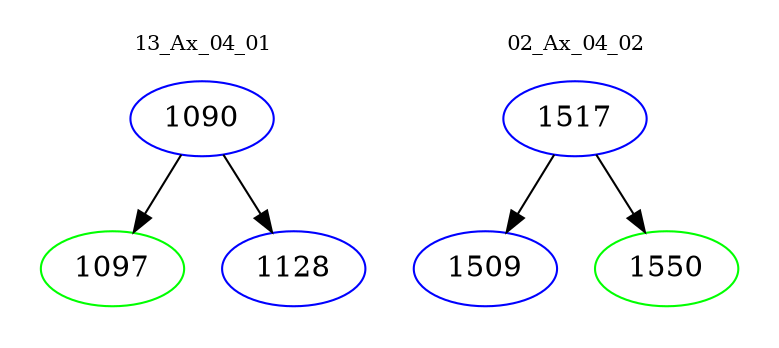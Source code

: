 digraph{
subgraph cluster_0 {
color = white
label = "13_Ax_04_01";
fontsize=10;
T0_1090 [label="1090", color="blue"]
T0_1090 -> T0_1097 [color="black"]
T0_1097 [label="1097", color="green"]
T0_1090 -> T0_1128 [color="black"]
T0_1128 [label="1128", color="blue"]
}
subgraph cluster_1 {
color = white
label = "02_Ax_04_02";
fontsize=10;
T1_1517 [label="1517", color="blue"]
T1_1517 -> T1_1509 [color="black"]
T1_1509 [label="1509", color="blue"]
T1_1517 -> T1_1550 [color="black"]
T1_1550 [label="1550", color="green"]
}
}
